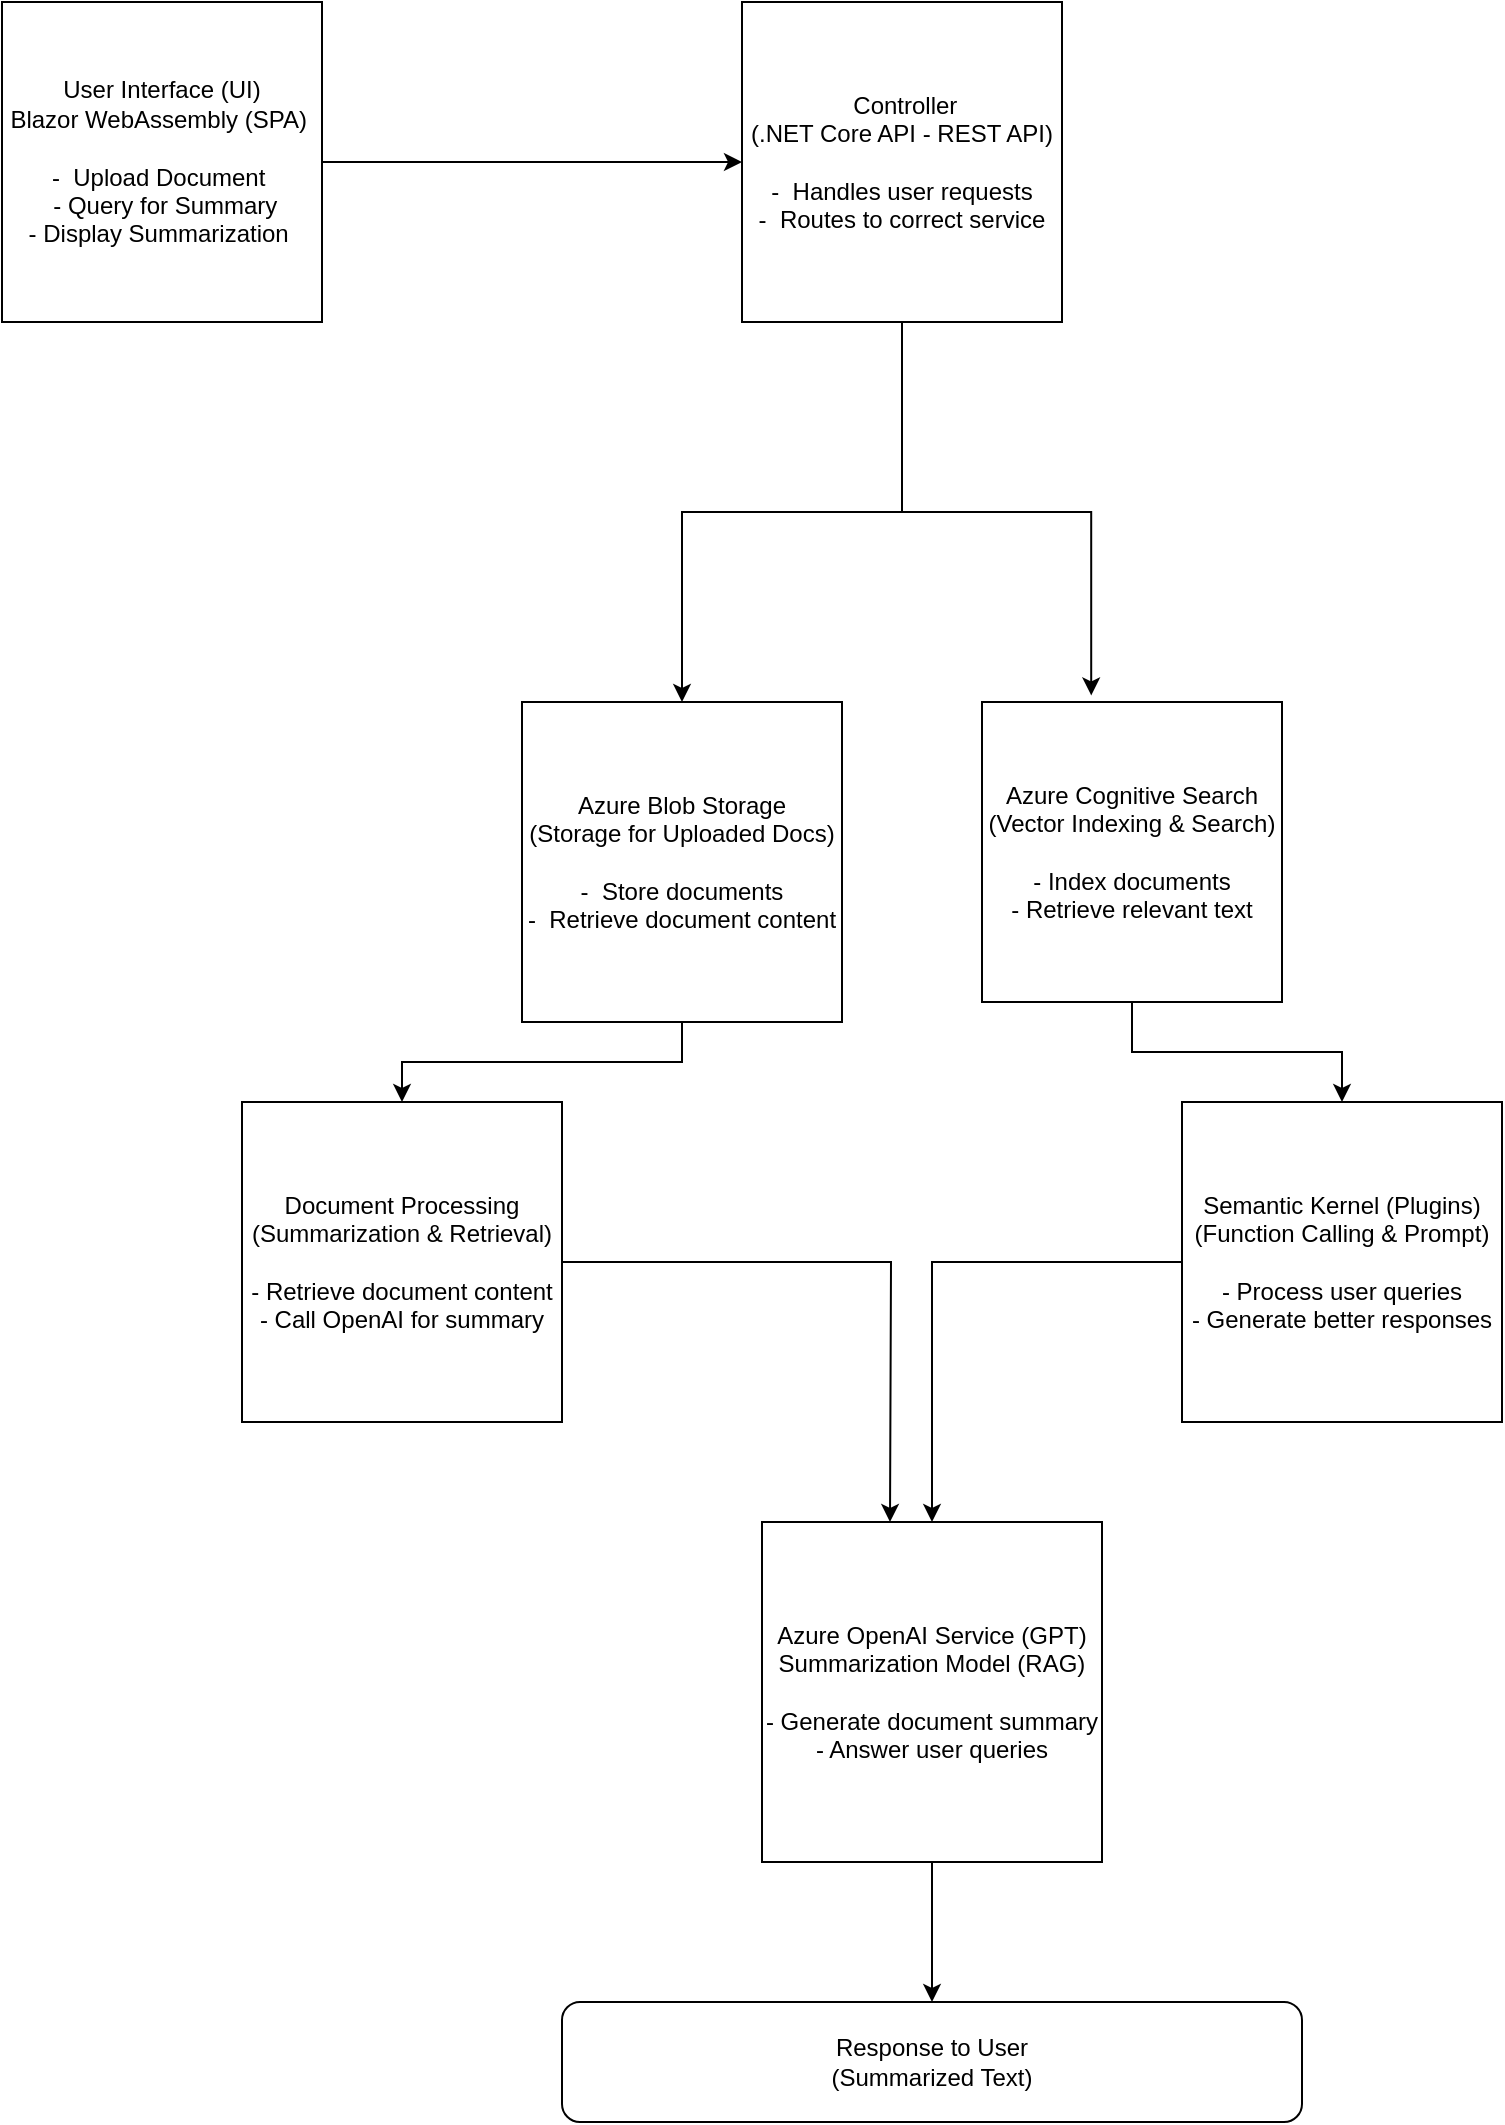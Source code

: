 <mxfile version="26.0.14">
  <diagram name="Page-1" id="r-aizupqTXoKXHTq9gff">
    <mxGraphModel dx="1246" dy="426" grid="1" gridSize="10" guides="1" tooltips="1" connect="1" arrows="1" fold="1" page="1" pageScale="1" pageWidth="850" pageHeight="1100" math="0" shadow="0">
      <root>
        <mxCell id="0" />
        <mxCell id="1" parent="0" />
        <mxCell id="JdcxDVg7dWCf6L99a6bk-28" style="edgeStyle=orthogonalEdgeStyle;rounded=0;orthogonalLoop=1;jettySize=auto;html=1;entryX=0;entryY=0.5;entryDx=0;entryDy=0;" edge="1" parent="1" source="JdcxDVg7dWCf6L99a6bk-1" target="JdcxDVg7dWCf6L99a6bk-2">
          <mxGeometry relative="1" as="geometry" />
        </mxCell>
        <mxCell id="JdcxDVg7dWCf6L99a6bk-1" value="&lt;div&gt;User Interface (UI)&lt;/div&gt;&lt;div&gt;Blazor WebAssembly (SPA)&amp;nbsp;&lt;/div&gt;&lt;div&gt;&lt;br&gt;&lt;/div&gt;&lt;div&gt;-&amp;nbsp; Upload Document&amp;nbsp;&lt;/div&gt;&lt;div&gt;&amp;nbsp;- Query for Summary&lt;/div&gt;&lt;div&gt;- Display Summarization&amp;nbsp;&lt;/div&gt;" style="whiteSpace=wrap;html=1;aspect=fixed;" vertex="1" parent="1">
          <mxGeometry x="60" y="10" width="160" height="160" as="geometry" />
        </mxCell>
        <mxCell id="JdcxDVg7dWCf6L99a6bk-30" style="edgeStyle=orthogonalEdgeStyle;rounded=0;orthogonalLoop=1;jettySize=auto;html=1;entryX=0.5;entryY=0;entryDx=0;entryDy=0;" edge="1" parent="1" source="JdcxDVg7dWCf6L99a6bk-2" target="JdcxDVg7dWCf6L99a6bk-3">
          <mxGeometry relative="1" as="geometry" />
        </mxCell>
        <mxCell id="JdcxDVg7dWCf6L99a6bk-2" value="&amp;nbsp;Controller&lt;br&gt;(.NET Core API - REST API)&lt;div&gt;&lt;br&gt;-&amp;nbsp; Handles user requests&lt;br&gt;-&amp;nbsp; Routes to correct service&lt;/div&gt;" style="whiteSpace=wrap;html=1;aspect=fixed;" vertex="1" parent="1">
          <mxGeometry x="430" y="10" width="160" height="160" as="geometry" />
        </mxCell>
        <mxCell id="JdcxDVg7dWCf6L99a6bk-18" style="edgeStyle=orthogonalEdgeStyle;rounded=0;orthogonalLoop=1;jettySize=auto;html=1;entryX=0.5;entryY=0;entryDx=0;entryDy=0;" edge="1" parent="1" source="JdcxDVg7dWCf6L99a6bk-3" target="JdcxDVg7dWCf6L99a6bk-5">
          <mxGeometry relative="1" as="geometry" />
        </mxCell>
        <mxCell id="JdcxDVg7dWCf6L99a6bk-3" value="Azure Blob Storage&lt;div&gt;(Storage for Uploaded Docs)&lt;/div&gt;&lt;div&gt;&lt;br&gt;&lt;/div&gt;&lt;div&gt;-&amp;nbsp; Store documents&lt;/div&gt;&lt;div&gt;-&amp;nbsp; Retrieve document content&lt;/div&gt;" style="whiteSpace=wrap;html=1;aspect=fixed;" vertex="1" parent="1">
          <mxGeometry x="320" y="360" width="160" height="160" as="geometry" />
        </mxCell>
        <mxCell id="JdcxDVg7dWCf6L99a6bk-19" style="edgeStyle=orthogonalEdgeStyle;rounded=0;orthogonalLoop=1;jettySize=auto;html=1;entryX=0.5;entryY=0;entryDx=0;entryDy=0;" edge="1" parent="1" source="JdcxDVg7dWCf6L99a6bk-4" target="JdcxDVg7dWCf6L99a6bk-6">
          <mxGeometry relative="1" as="geometry" />
        </mxCell>
        <mxCell id="JdcxDVg7dWCf6L99a6bk-4" value="Azure Cognitive Search&lt;div&gt;(Vector Indexing &amp;amp; Search)&lt;/div&gt;&lt;div&gt;&lt;br&gt;&lt;/div&gt;&lt;div&gt;- Index documents&lt;/div&gt;&lt;div&gt;- Retrieve relevant text&lt;/div&gt;" style="whiteSpace=wrap;html=1;aspect=fixed;" vertex="1" parent="1">
          <mxGeometry x="550" y="360" width="150" height="150" as="geometry" />
        </mxCell>
        <mxCell id="JdcxDVg7dWCf6L99a6bk-5" value="Document Processing&lt;div&gt;(Summarization &amp;amp; Retrieval)&lt;/div&gt;&lt;div&gt;&lt;br&gt;&lt;/div&gt;&lt;div&gt;- Retrieve document content&lt;/div&gt;&lt;div&gt;- Call OpenAI for summary&lt;/div&gt;" style="whiteSpace=wrap;html=1;aspect=fixed;" vertex="1" parent="1">
          <mxGeometry x="180" y="560" width="160" height="160" as="geometry" />
        </mxCell>
        <mxCell id="JdcxDVg7dWCf6L99a6bk-26" style="edgeStyle=orthogonalEdgeStyle;rounded=0;orthogonalLoop=1;jettySize=auto;html=1;entryX=0.5;entryY=0;entryDx=0;entryDy=0;" edge="1" parent="1" source="JdcxDVg7dWCf6L99a6bk-6" target="JdcxDVg7dWCf6L99a6bk-7">
          <mxGeometry relative="1" as="geometry" />
        </mxCell>
        <mxCell id="JdcxDVg7dWCf6L99a6bk-6" value="Semantic Kernel (Plugins)&lt;div&gt;(Function Calling &amp;amp; Prompt)&lt;/div&gt;&lt;div&gt;&lt;br&gt;&lt;/div&gt;&lt;div&gt;- Process user queries&lt;/div&gt;&lt;div&gt;- Generate better responses&lt;/div&gt;" style="whiteSpace=wrap;html=1;aspect=fixed;" vertex="1" parent="1">
          <mxGeometry x="650" y="560" width="160" height="160" as="geometry" />
        </mxCell>
        <mxCell id="JdcxDVg7dWCf6L99a6bk-27" style="edgeStyle=orthogonalEdgeStyle;rounded=0;orthogonalLoop=1;jettySize=auto;html=1;entryX=0.5;entryY=0;entryDx=0;entryDy=0;" edge="1" parent="1" source="JdcxDVg7dWCf6L99a6bk-7" target="JdcxDVg7dWCf6L99a6bk-8">
          <mxGeometry relative="1" as="geometry" />
        </mxCell>
        <mxCell id="JdcxDVg7dWCf6L99a6bk-7" value="Azure OpenAI Service (GPT)&lt;div&gt;Summarization Model (RAG)&lt;/div&gt;&lt;div&gt;&lt;br&gt;&lt;/div&gt;&lt;div&gt;- Generate document summary&lt;/div&gt;&lt;div&gt;- Answer user queries&lt;/div&gt;" style="whiteSpace=wrap;html=1;aspect=fixed;" vertex="1" parent="1">
          <mxGeometry x="440" y="770" width="170" height="170" as="geometry" />
        </mxCell>
        <mxCell id="JdcxDVg7dWCf6L99a6bk-8" value="Response to User&lt;div&gt;(Summarized Text)&lt;/div&gt;" style="rounded=1;whiteSpace=wrap;html=1;" vertex="1" parent="1">
          <mxGeometry x="340" y="1010" width="370" height="60" as="geometry" />
        </mxCell>
        <mxCell id="JdcxDVg7dWCf6L99a6bk-21" style="edgeStyle=orthogonalEdgeStyle;rounded=0;orthogonalLoop=1;jettySize=auto;html=1;" edge="1" parent="1" source="JdcxDVg7dWCf6L99a6bk-5">
          <mxGeometry relative="1" as="geometry">
            <mxPoint x="504" y="770" as="targetPoint" />
          </mxGeometry>
        </mxCell>
        <mxCell id="JdcxDVg7dWCf6L99a6bk-32" style="edgeStyle=orthogonalEdgeStyle;rounded=0;orthogonalLoop=1;jettySize=auto;html=1;entryX=0.364;entryY=-0.022;entryDx=0;entryDy=0;entryPerimeter=0;" edge="1" parent="1" source="JdcxDVg7dWCf6L99a6bk-2" target="JdcxDVg7dWCf6L99a6bk-4">
          <mxGeometry relative="1" as="geometry" />
        </mxCell>
      </root>
    </mxGraphModel>
  </diagram>
</mxfile>
